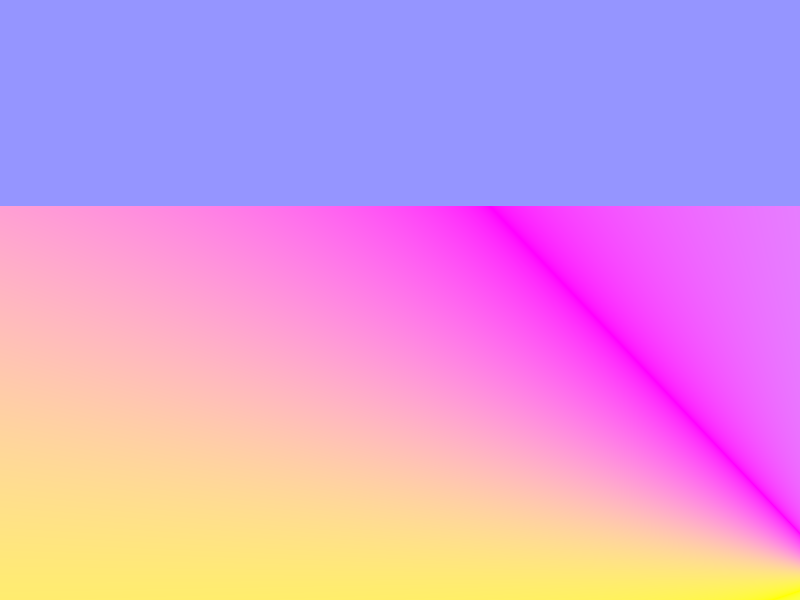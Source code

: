 #include "colors.inc"
#include "textures.inc" 

camera {   
location <0, 3, -25>
look_at <-20, -2, 0>
}  

light_source { <0, 20, -25> White } 

background{NeonBlue}

plane{ y,-10
    pigment {radial scale 3}
}